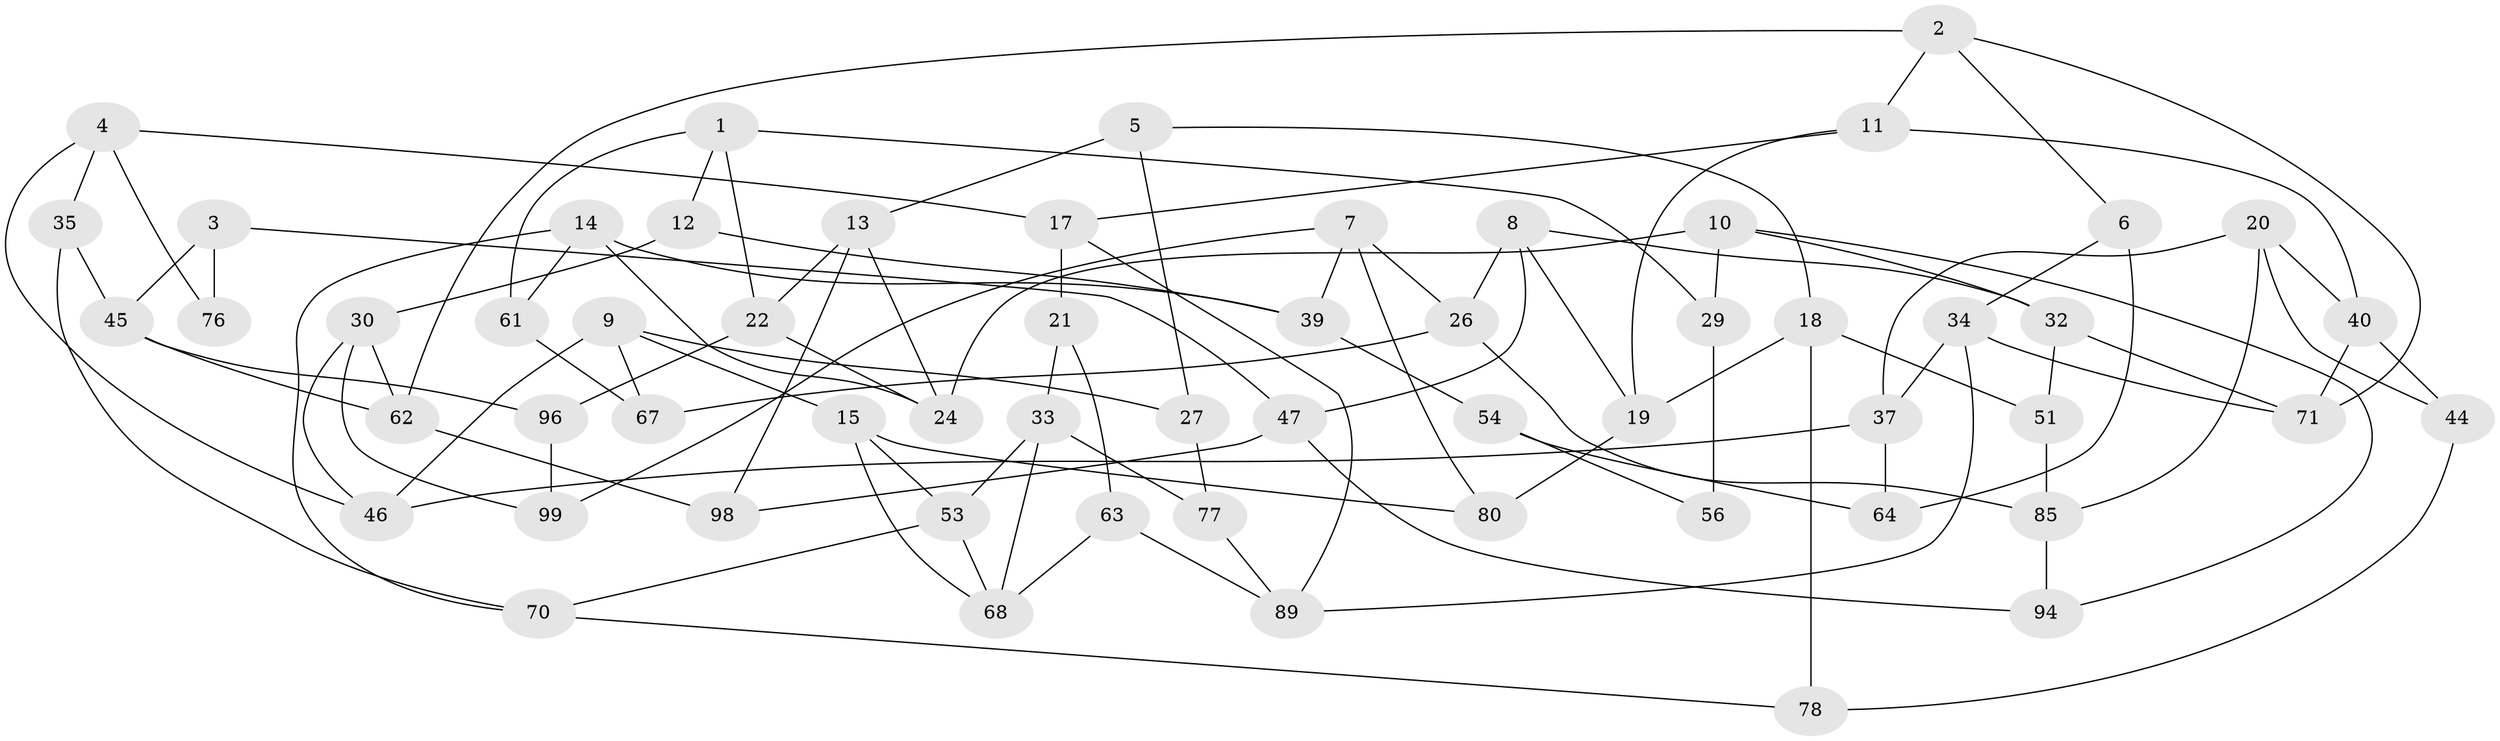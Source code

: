 // original degree distribution, {3: 1.0}
// Generated by graph-tools (version 1.1) at 2025/39/02/21/25 10:39:00]
// undirected, 59 vertices, 105 edges
graph export_dot {
graph [start="1"]
  node [color=gray90,style=filled];
  1 [super="+16"];
  2 [super="+41"];
  3 [super="+95"];
  4 [super="+23"];
  5 [super="+48"];
  6 [super="+42"];
  7 [super="+69"];
  8 [super="+59"];
  9 [super="+65"];
  10 [super="+86"];
  11 [super="+52"];
  12;
  13 [super="+88"];
  14 [super="+25"];
  15 [super="+83"];
  17 [super="+31"];
  18 [super="+28"];
  19 [super="+87"];
  20 [super="+38"];
  21;
  22 [super="+82"];
  24 [super="+57"];
  26 [super="+72"];
  27 [super="+100"];
  29 [super="+36"];
  30 [super="+66"];
  32 [super="+90"];
  33 [super="+50"];
  34 [super="+43"];
  35;
  37 [super="+60"];
  39 [super="+93"];
  40 [super="+58"];
  44;
  45 [super="+75"];
  46 [super="+79"];
  47 [super="+49"];
  51;
  53 [super="+55"];
  54;
  56;
  61;
  62 [super="+91"];
  63;
  64 [super="+73"];
  67;
  68 [super="+74"];
  70 [super="+84"];
  71 [super="+81"];
  76;
  77;
  78;
  80;
  85 [super="+92"];
  89 [super="+97"];
  94;
  96;
  98;
  99;
  1 -- 61;
  1 -- 29;
  1 -- 12;
  1 -- 22;
  2 -- 6;
  2 -- 62;
  2 -- 71;
  2 -- 11;
  3 -- 45;
  3 -- 76 [weight=2];
  3 -- 47;
  4 -- 76;
  4 -- 35;
  4 -- 46;
  4 -- 17;
  5 -- 13;
  5 -- 27 [weight=2];
  5 -- 18;
  6 -- 34;
  6 -- 64 [weight=2];
  7 -- 99;
  7 -- 39;
  7 -- 80;
  7 -- 26;
  8 -- 26;
  8 -- 19;
  8 -- 47;
  8 -- 32;
  9 -- 27;
  9 -- 15;
  9 -- 67;
  9 -- 46;
  10 -- 94;
  10 -- 29;
  10 -- 24;
  10 -- 32;
  11 -- 19;
  11 -- 40;
  11 -- 17;
  12 -- 30;
  12 -- 39;
  13 -- 22;
  13 -- 24;
  13 -- 98;
  14 -- 24;
  14 -- 61;
  14 -- 39;
  14 -- 70;
  15 -- 80;
  15 -- 68;
  15 -- 53;
  17 -- 21;
  17 -- 89;
  18 -- 51;
  18 -- 19;
  18 -- 78;
  19 -- 80;
  20 -- 85;
  20 -- 44;
  20 -- 37;
  20 -- 40;
  21 -- 63;
  21 -- 33;
  22 -- 96;
  22 -- 24;
  26 -- 67;
  26 -- 85;
  27 -- 77;
  29 -- 56 [weight=2];
  30 -- 46;
  30 -- 99;
  30 -- 62;
  32 -- 51;
  32 -- 71;
  33 -- 68;
  33 -- 77;
  33 -- 53;
  34 -- 71;
  34 -- 37;
  34 -- 89;
  35 -- 45;
  35 -- 70;
  37 -- 46;
  37 -- 64;
  39 -- 54;
  40 -- 44;
  40 -- 71;
  44 -- 78;
  45 -- 62;
  45 -- 96;
  47 -- 94;
  47 -- 98;
  51 -- 85;
  53 -- 70;
  53 -- 68;
  54 -- 56;
  54 -- 64;
  61 -- 67;
  62 -- 98;
  63 -- 89;
  63 -- 68;
  70 -- 78;
  77 -- 89;
  85 -- 94;
  96 -- 99;
}
